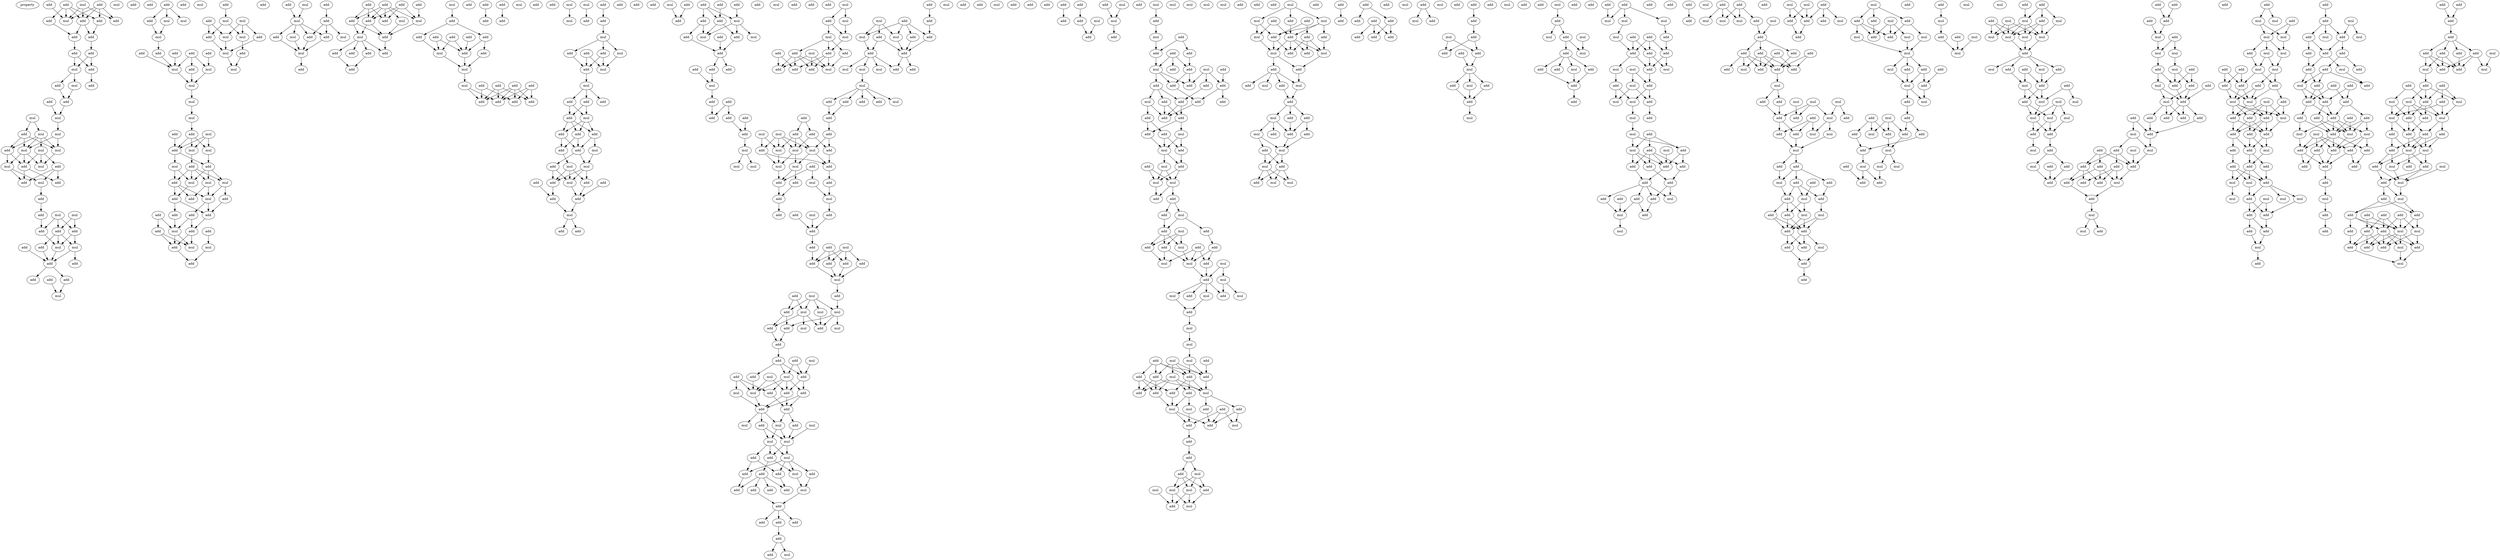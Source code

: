 digraph {
    node [fontcolor=black]
    property [mul=2,lf=1.3]
    0 [ label = add ];
    1 [ label = add ];
    2 [ label = mul ];
    3 [ label = add ];
    4 [ label = add ];
    5 [ label = add ];
    6 [ label = add ];
    7 [ label = add ];
    8 [ label = mul ];
    9 [ label = add ];
    10 [ label = add ];
    11 [ label = add ];
    12 [ label = add ];
    13 [ label = mul ];
    14 [ label = add ];
    15 [ label = add ];
    16 [ label = add ];
    17 [ label = mul ];
    18 [ label = add ];
    19 [ label = add ];
    20 [ label = mul ];
    21 [ label = mul ];
    22 [ label = mul ];
    23 [ label = add ];
    24 [ label = mul ];
    25 [ label = add ];
    26 [ label = mul ];
    27 [ label = mul ];
    28 [ label = mul ];
    29 [ label = add ];
    30 [ label = add ];
    31 [ label = mul ];
    32 [ label = mul ];
    33 [ label = add ];
    34 [ label = mul ];
    35 [ label = add ];
    36 [ label = add ];
    37 [ label = mul ];
    38 [ label = mul ];
    39 [ label = add ];
    40 [ label = add ];
    41 [ label = add ];
    42 [ label = add ];
    43 [ label = mul ];
    44 [ label = mul ];
    45 [ label = add ];
    46 [ label = mul ];
    47 [ label = add ];
    48 [ label = add ];
    49 [ label = add ];
    50 [ label = add ];
    51 [ label = add ];
    52 [ label = add ];
    53 [ label = add ];
    54 [ label = add ];
    55 [ label = mul ];
    56 [ label = add ];
    57 [ label = mul ];
    58 [ label = add ];
    59 [ label = mul ];
    60 [ label = mul ];
    61 [ label = add ];
    62 [ label = add ];
    63 [ label = add ];
    64 [ label = add ];
    65 [ label = add ];
    66 [ label = mul ];
    67 [ label = mul ];
    68 [ label = add ];
    69 [ label = mul ];
    70 [ label = add ];
    71 [ label = mul ];
    72 [ label = mul ];
    73 [ label = mul ];
    74 [ label = add ];
    75 [ label = mul ];
    76 [ label = add ];
    77 [ label = mul ];
    78 [ label = add ];
    79 [ label = mul ];
    80 [ label = add ];
    81 [ label = mul ];
    82 [ label = add ];
    83 [ label = add ];
    84 [ label = mul ];
    85 [ label = mul ];
    86 [ label = mul ];
    87 [ label = add ];
    88 [ label = add ];
    89 [ label = add ];
    90 [ label = mul ];
    91 [ label = add ];
    92 [ label = add ];
    93 [ label = add ];
    94 [ label = add ];
    95 [ label = add ];
    96 [ label = mul ];
    97 [ label = add ];
    98 [ label = add ];
    99 [ label = mul ];
    100 [ label = mul ];
    101 [ label = add ];
    102 [ label = add ];
    103 [ label = add ];
    104 [ label = add ];
    105 [ label = mul ];
    106 [ label = mul ];
    107 [ label = add ];
    108 [ label = mul ];
    109 [ label = add ];
    110 [ label = add ];
    111 [ label = mul ];
    112 [ label = mul ];
    113 [ label = add ];
    114 [ label = mul ];
    115 [ label = add ];
    116 [ label = add ];
    117 [ label = mul ];
    118 [ label = add ];
    119 [ label = mul ];
    120 [ label = add ];
    121 [ label = add ];
    122 [ label = mul ];
    123 [ label = mul ];
    124 [ label = add ];
    125 [ label = mul ];
    126 [ label = add ];
    127 [ label = add ];
    128 [ label = add ];
    129 [ label = add ];
    130 [ label = add ];
    131 [ label = add ];
    132 [ label = add ];
    133 [ label = mul ];
    134 [ label = add ];
    135 [ label = mul ];
    136 [ label = add ];
    137 [ label = mul ];
    138 [ label = add ];
    139 [ label = add ];
    140 [ label = add ];
    141 [ label = add ];
    142 [ label = mul ];
    143 [ label = add ];
    144 [ label = add ];
    145 [ label = add ];
    146 [ label = add ];
    147 [ label = add ];
    148 [ label = add ];
    149 [ label = add ];
    150 [ label = add ];
    151 [ label = add ];
    152 [ label = add ];
    153 [ label = mul ];
    154 [ label = mul ];
    155 [ label = add ];
    156 [ label = mul ];
    157 [ label = add ];
    158 [ label = add ];
    159 [ label = add ];
    160 [ label = add ];
    161 [ label = add ];
    162 [ label = add ];
    163 [ label = add ];
    164 [ label = add ];
    165 [ label = add ];
    166 [ label = mul ];
    167 [ label = add ];
    168 [ label = add ];
    169 [ label = add ];
    170 [ label = add ];
    171 [ label = mul ];
    172 [ label = mul ];
    173 [ label = mul ];
    174 [ label = add ];
    175 [ label = add ];
    176 [ label = add ];
    177 [ label = add ];
    178 [ label = mul ];
    179 [ label = add ];
    180 [ label = add ];
    181 [ label = add ];
    182 [ label = add ];
    183 [ label = mul ];
    184 [ label = mul ];
    185 [ label = add ];
    186 [ label = mul ];
    187 [ label = add ];
    188 [ label = add ];
    189 [ label = add ];
    190 [ label = mul ];
    191 [ label = add ];
    192 [ label = add ];
    193 [ label = add ];
    194 [ label = add ];
    195 [ label = mul ];
    196 [ label = add ];
    197 [ label = add ];
    198 [ label = mul ];
    199 [ label = mul ];
    200 [ label = add ];
    201 [ label = add ];
    202 [ label = add ];
    203 [ label = mul ];
    204 [ label = add ];
    205 [ label = add ];
    206 [ label = add ];
    207 [ label = add ];
    208 [ label = mul ];
    209 [ label = add ];
    210 [ label = add ];
    211 [ label = mul ];
    212 [ label = add ];
    213 [ label = add ];
    214 [ label = add ];
    215 [ label = add ];
    216 [ label = add ];
    217 [ label = add ];
    218 [ label = add ];
    219 [ label = mul ];
    220 [ label = add ];
    221 [ label = mul ];
    222 [ label = add ];
    223 [ label = add ];
    224 [ label = add ];
    225 [ label = mul ];
    226 [ label = add ];
    227 [ label = add ];
    228 [ label = add ];
    229 [ label = mul ];
    230 [ label = add ];
    231 [ label = add ];
    232 [ label = mul ];
    233 [ label = add ];
    234 [ label = add ];
    235 [ label = add ];
    236 [ label = add ];
    237 [ label = add ];
    238 [ label = add ];
    239 [ label = add ];
    240 [ label = mul ];
    241 [ label = add ];
    242 [ label = mul ];
    243 [ label = mul ];
    244 [ label = add ];
    245 [ label = mul ];
    246 [ label = mul ];
    247 [ label = add ];
    248 [ label = mul ];
    249 [ label = mul ];
    250 [ label = add ];
    251 [ label = add ];
    252 [ label = mul ];
    253 [ label = add ];
    254 [ label = add ];
    255 [ label = add ];
    256 [ label = mul ];
    257 [ label = add ];
    258 [ label = add ];
    259 [ label = add ];
    260 [ label = mul ];
    261 [ label = add ];
    262 [ label = add ];
    263 [ label = mul ];
    264 [ label = add ];
    265 [ label = add ];
    266 [ label = mul ];
    267 [ label = add ];
    268 [ label = add ];
    269 [ label = add ];
    270 [ label = mul ];
    271 [ label = mul ];
    272 [ label = add ];
    273 [ label = mul ];
    274 [ label = add ];
    275 [ label = mul ];
    276 [ label = add ];
    277 [ label = add ];
    278 [ label = add ];
    279 [ label = add ];
    280 [ label = mul ];
    281 [ label = add ];
    282 [ label = add ];
    283 [ label = add ];
    284 [ label = mul ];
    285 [ label = add ];
    286 [ label = mul ];
    287 [ label = add ];
    288 [ label = mul ];
    289 [ label = add ];
    290 [ label = mul ];
    291 [ label = add ];
    292 [ label = mul ];
    293 [ label = add ];
    294 [ label = add ];
    295 [ label = mul ];
    296 [ label = mul ];
    297 [ label = mul ];
    298 [ label = add ];
    299 [ label = add ];
    300 [ label = add ];
    301 [ label = mul ];
    302 [ label = mul ];
    303 [ label = add ];
    304 [ label = add ];
    305 [ label = add ];
    306 [ label = mul ];
    307 [ label = add ];
    308 [ label = add ];
    309 [ label = add ];
    310 [ label = add ];
    311 [ label = mul ];
    312 [ label = add ];
    313 [ label = add ];
    314 [ label = add ];
    315 [ label = add ];
    316 [ label = add ];
    317 [ label = mul ];
    318 [ label = add ];
    319 [ label = mul ];
    320 [ label = add ];
    321 [ label = mul ];
    322 [ label = mul ];
    323 [ label = add ];
    324 [ label = mul ];
    325 [ label = add ];
    326 [ label = mul ];
    327 [ label = add ];
    328 [ label = add ];
    329 [ label = mul ];
    330 [ label = add ];
    331 [ label = mul ];
    332 [ label = add ];
    333 [ label = add ];
    334 [ label = mul ];
    335 [ label = add ];
    336 [ label = add ];
    337 [ label = add ];
    338 [ label = mul ];
    339 [ label = add ];
    340 [ label = add ];
    341 [ label = add ];
    342 [ label = mul ];
    343 [ label = mul ];
    344 [ label = add ];
    345 [ label = add ];
    346 [ label = add ];
    347 [ label = mul ];
    348 [ label = add ];
    349 [ label = mul ];
    350 [ label = mul ];
    351 [ label = mul ];
    352 [ label = mul ];
    353 [ label = mul ];
    354 [ label = add ];
    355 [ label = add ];
    356 [ label = add ];
    357 [ label = add ];
    358 [ label = mul ];
    359 [ label = add ];
    360 [ label = add ];
    361 [ label = add ];
    362 [ label = add ];
    363 [ label = add ];
    364 [ label = mul ];
    365 [ label = add ];
    366 [ label = add ];
    367 [ label = add ];
    368 [ label = add ];
    369 [ label = add ];
    370 [ label = add ];
    371 [ label = mul ];
    372 [ label = add ];
    373 [ label = add ];
    374 [ label = mul ];
    375 [ label = add ];
    376 [ label = add ];
    377 [ label = add ];
    378 [ label = add ];
    379 [ label = add ];
    380 [ label = add ];
    381 [ label = mul ];
    382 [ label = add ];
    383 [ label = add ];
    384 [ label = add ];
    385 [ label = mul ];
    386 [ label = mul ];
    387 [ label = add ];
    388 [ label = add ];
    389 [ label = mul ];
    390 [ label = add ];
    391 [ label = mul ];
    392 [ label = add ];
    393 [ label = add ];
    394 [ label = add ];
    395 [ label = add ];
    396 [ label = mul ];
    397 [ label = mul ];
    398 [ label = add ];
    399 [ label = add ];
    400 [ label = add ];
    401 [ label = add ];
    402 [ label = add ];
    403 [ label = add ];
    404 [ label = add ];
    405 [ label = add ];
    406 [ label = add ];
    407 [ label = mul ];
    408 [ label = add ];
    409 [ label = add ];
    410 [ label = add ];
    411 [ label = add ];
    412 [ label = add ];
    413 [ label = add ];
    414 [ label = add ];
    415 [ label = mul ];
    416 [ label = add ];
    417 [ label = mul ];
    418 [ label = add ];
    419 [ label = add ];
    420 [ label = mul ];
    421 [ label = add ];
    422 [ label = mul ];
    423 [ label = mul ];
    424 [ label = mul ];
    425 [ label = add ];
    426 [ label = mul ];
    427 [ label = add ];
    428 [ label = add ];
    429 [ label = mul ];
    430 [ label = mul ];
    431 [ label = add ];
    432 [ label = add ];
    433 [ label = add ];
    434 [ label = add ];
    435 [ label = add ];
    436 [ label = mul ];
    437 [ label = add ];
    438 [ label = add ];
    439 [ label = mul ];
    440 [ label = mul ];
    441 [ label = mul ];
    442 [ label = mul ];
    443 [ label = mul ];
    444 [ label = add ];
    445 [ label = mul ];
    446 [ label = mul ];
    447 [ label = mul ];
    448 [ label = add ];
    449 [ label = add ];
    450 [ label = add ];
    451 [ label = mul ];
    452 [ label = mul ];
    453 [ label = add ];
    454 [ label = mul ];
    455 [ label = mul ];
    456 [ label = add ];
    457 [ label = mul ];
    458 [ label = add ];
    459 [ label = add ];
    460 [ label = mul ];
    461 [ label = add ];
    462 [ label = add ];
    463 [ label = add ];
    464 [ label = add ];
    465 [ label = add ];
    466 [ label = add ];
    467 [ label = mul ];
    468 [ label = add ];
    469 [ label = mul ];
    470 [ label = add ];
    471 [ label = add ];
    472 [ label = add ];
    473 [ label = mul ];
    474 [ label = add ];
    475 [ label = add ];
    476 [ label = add ];
    477 [ label = mul ];
    478 [ label = add ];
    479 [ label = add ];
    480 [ label = mul ];
    481 [ label = add ];
    482 [ label = mul ];
    483 [ label = add ];
    484 [ label = mul ];
    485 [ label = add ];
    486 [ label = mul ];
    487 [ label = add ];
    488 [ label = mul ];
    489 [ label = mul ];
    490 [ label = add ];
    491 [ label = add ];
    492 [ label = add ];
    493 [ label = mul ];
    494 [ label = mul ];
    495 [ label = add ];
    496 [ label = add ];
    497 [ label = add ];
    498 [ label = mul ];
    499 [ label = add ];
    500 [ label = mul ];
    501 [ label = add ];
    502 [ label = mul ];
    503 [ label = add ];
    504 [ label = add ];
    505 [ label = add ];
    506 [ label = mul ];
    507 [ label = add ];
    508 [ label = add ];
    509 [ label = mul ];
    510 [ label = add ];
    511 [ label = add ];
    512 [ label = add ];
    513 [ label = mul ];
    514 [ label = mul ];
    515 [ label = add ];
    516 [ label = add ];
    517 [ label = add ];
    518 [ label = mul ];
    519 [ label = add ];
    520 [ label = add ];
    521 [ label = mul ];
    522 [ label = add ];
    523 [ label = add ];
    524 [ label = mul ];
    525 [ label = mul ];
    526 [ label = add ];
    527 [ label = add ];
    528 [ label = add ];
    529 [ label = add ];
    530 [ label = add ];
    531 [ label = add ];
    532 [ label = add ];
    533 [ label = add ];
    534 [ label = add ];
    535 [ label = add ];
    536 [ label = mul ];
    537 [ label = add ];
    538 [ label = mul ];
    539 [ label = add ];
    540 [ label = mul ];
    541 [ label = add ];
    542 [ label = add ];
    543 [ label = add ];
    544 [ label = mul ];
    545 [ label = add ];
    546 [ label = add ];
    547 [ label = add ];
    548 [ label = add ];
    549 [ label = mul ];
    550 [ label = add ];
    551 [ label = mul ];
    552 [ label = add ];
    553 [ label = mul ];
    554 [ label = add ];
    555 [ label = add ];
    556 [ label = add ];
    557 [ label = add ];
    558 [ label = mul ];
    559 [ label = mul ];
    560 [ label = add ];
    561 [ label = add ];
    562 [ label = mul ];
    563 [ label = mul ];
    564 [ label = add ];
    565 [ label = add ];
    566 [ label = mul ];
    567 [ label = add ];
    568 [ label = add ];
    569 [ label = add ];
    570 [ label = mul ];
    571 [ label = add ];
    572 [ label = add ];
    573 [ label = add ];
    574 [ label = add ];
    575 [ label = add ];
    576 [ label = mul ];
    577 [ label = mul ];
    578 [ label = mul ];
    579 [ label = add ];
    580 [ label = add ];
    581 [ label = add ];
    582 [ label = mul ];
    583 [ label = add ];
    584 [ label = add ];
    585 [ label = add ];
    586 [ label = mul ];
    587 [ label = mul ];
    588 [ label = add ];
    589 [ label = mul ];
    590 [ label = add ];
    591 [ label = mul ];
    592 [ label = add ];
    593 [ label = add ];
    594 [ label = add ];
    595 [ label = mul ];
    596 [ label = mul ];
    597 [ label = add ];
    598 [ label = mul ];
    599 [ label = add ];
    600 [ label = mul ];
    601 [ label = mul ];
    602 [ label = add ];
    603 [ label = mul ];
    604 [ label = add ];
    605 [ label = add ];
    606 [ label = add ];
    607 [ label = add ];
    608 [ label = add ];
    609 [ label = add ];
    610 [ label = add ];
    611 [ label = add ];
    612 [ label = add ];
    613 [ label = add ];
    614 [ label = mul ];
    615 [ label = add ];
    616 [ label = add ];
    617 [ label = mul ];
    618 [ label = add ];
    619 [ label = mul ];
    620 [ label = add ];
    621 [ label = mul ];
    622 [ label = add ];
    623 [ label = add ];
    624 [ label = add ];
    625 [ label = mul ];
    626 [ label = add ];
    627 [ label = mul ];
    628 [ label = mul ];
    629 [ label = mul ];
    630 [ label = add ];
    631 [ label = add ];
    632 [ label = add ];
    633 [ label = add ];
    634 [ label = add ];
    635 [ label = add ];
    636 [ label = add ];
    637 [ label = add ];
    638 [ label = add ];
    639 [ label = add ];
    640 [ label = mul ];
    641 [ label = mul ];
    642 [ label = add ];
    643 [ label = mul ];
    644 [ label = mul ];
    645 [ label = mul ];
    646 [ label = add ];
    647 [ label = add ];
    648 [ label = add ];
    649 [ label = mul ];
    650 [ label = add ];
    651 [ label = add ];
    652 [ label = add ];
    653 [ label = mul ];
    654 [ label = mul ];
    655 [ label = add ];
    656 [ label = mul ];
    657 [ label = add ];
    658 [ label = add ];
    659 [ label = add ];
    660 [ label = add ];
    661 [ label = mul ];
    662 [ label = add ];
    663 [ label = add ];
    664 [ label = add ];
    665 [ label = add ];
    666 [ label = mul ];
    667 [ label = add ];
    668 [ label = mul ];
    669 [ label = add ];
    670 [ label = mul ];
    671 [ label = add ];
    672 [ label = add ];
    673 [ label = mul ];
    674 [ label = add ];
    675 [ label = add ];
    676 [ label = add ];
    677 [ label = add ];
    678 [ label = mul ];
    679 [ label = add ];
    680 [ label = mul ];
    681 [ label = add ];
    682 [ label = add ];
    683 [ label = mul ];
    684 [ label = add ];
    685 [ label = add ];
    686 [ label = mul ];
    687 [ label = add ];
    688 [ label = mul ];
    689 [ label = add ];
    690 [ label = add ];
    691 [ label = mul ];
    692 [ label = add ];
    693 [ label = mul ];
    694 [ label = mul ];
    695 [ label = add ];
    696 [ label = mul ];
    697 [ label = add ];
    698 [ label = mul ];
    699 [ label = add ];
    700 [ label = add ];
    701 [ label = mul ];
    702 [ label = add ];
    703 [ label = add ];
    704 [ label = add ];
    705 [ label = mul ];
    706 [ label = add ];
    707 [ label = add ];
    708 [ label = mul ];
    709 [ label = mul ];
    710 [ label = add ];
    711 [ label = add ];
    712 [ label = add ];
    713 [ label = add ];
    714 [ label = add ];
    715 [ label = mul ];
    716 [ label = mul ];
    717 [ label = mul ];
    718 [ label = mul ];
    719 [ label = add ];
    720 [ label = add ];
    721 [ label = add ];
    722 [ label = add ];
    723 [ label = mul ];
    724 [ label = add ];
    725 [ label = add ];
    726 [ label = mul ];
    727 [ label = mul ];
    728 [ label = mul ];
    729 [ label = mul ];
    730 [ label = add ];
    731 [ label = add ];
    732 [ label = mul ];
    733 [ label = mul ];
    734 [ label = add ];
    735 [ label = add ];
    736 [ label = mul ];
    737 [ label = mul ];
    738 [ label = mul ];
    739 [ label = mul ];
    740 [ label = mul ];
    741 [ label = add ];
    742 [ label = add ];
    743 [ label = mul ];
    744 [ label = add ];
    745 [ label = mul ];
    746 [ label = add ];
    747 [ label = add ];
    748 [ label = add ];
    749 [ label = mul ];
    750 [ label = add ];
    751 [ label = mul ];
    752 [ label = mul ];
    753 [ label = mul ];
    754 [ label = mul ];
    755 [ label = mul ];
    756 [ label = mul ];
    757 [ label = add ];
    758 [ label = add ];
    759 [ label = add ];
    760 [ label = mul ];
    761 [ label = add ];
    762 [ label = add ];
    763 [ label = mul ];
    764 [ label = add ];
    765 [ label = add ];
    766 [ label = add ];
    767 [ label = add ];
    768 [ label = add ];
    769 [ label = add ];
    770 [ label = mul ];
    771 [ label = mul ];
    772 [ label = add ];
    773 [ label = mul ];
    774 [ label = add ];
    775 [ label = add ];
    776 [ label = mul ];
    777 [ label = mul ];
    778 [ label = add ];
    779 [ label = add ];
    780 [ label = add ];
    781 [ label = mul ];
    782 [ label = add ];
    783 [ label = add ];
    784 [ label = add ];
    785 [ label = add ];
    786 [ label = add ];
    787 [ label = add ];
    788 [ label = mul ];
    789 [ label = add ];
    790 [ label = add ];
    791 [ label = add ];
    792 [ label = mul ];
    793 [ label = mul ];
    794 [ label = add ];
    795 [ label = add ];
    796 [ label = add ];
    797 [ label = add ];
    798 [ label = add ];
    799 [ label = mul ];
    800 [ label = add ];
    801 [ label = add ];
    802 [ label = add ];
    803 [ label = add ];
    804 [ label = mul ];
    805 [ label = mul ];
    806 [ label = mul ];
    807 [ label = add ];
    808 [ label = mul ];
    809 [ label = add ];
    810 [ label = mul ];
    811 [ label = mul ];
    812 [ label = mul ];
    813 [ label = add ];
    814 [ label = mul ];
    815 [ label = mul ];
    816 [ label = add ];
    817 [ label = add ];
    818 [ label = mul ];
    819 [ label = add ];
    820 [ label = add ];
    821 [ label = add ];
    822 [ label = add ];
    823 [ label = mul ];
    824 [ label = mul ];
    825 [ label = add ];
    826 [ label = mul ];
    827 [ label = add ];
    828 [ label = mul ];
    829 [ label = add ];
    830 [ label = add ];
    831 [ label = add ];
    832 [ label = add ];
    833 [ label = add ];
    834 [ label = add ];
    835 [ label = mul ];
    836 [ label = add ];
    837 [ label = add ];
    838 [ label = add ];
    839 [ label = add ];
    840 [ label = mul ];
    841 [ label = add ];
    842 [ label = mul ];
    843 [ label = mul ];
    844 [ label = mul ];
    845 [ label = add ];
    846 [ label = mul ];
    847 [ label = mul ];
    848 [ label = add ];
    849 [ label = add ];
    850 [ label = add ];
    851 [ label = add ];
    852 [ label = add ];
    853 [ label = mul ];
    854 [ label = add ];
    855 [ label = mul ];
    856 [ label = add ];
    857 [ label = add ];
    858 [ label = mul ];
    859 [ label = add ];
    860 [ label = mul ];
    861 [ label = add ];
    862 [ label = add ];
    863 [ label = add ];
    864 [ label = mul ];
    865 [ label = add ];
    866 [ label = add ];
    867 [ label = add ];
    868 [ label = add ];
    869 [ label = mul ];
    870 [ label = add ];
    871 [ label = add ];
    872 [ label = add ];
    873 [ label = add ];
    874 [ label = add ];
    875 [ label = add ];
    876 [ label = add ];
    877 [ label = add ];
    878 [ label = add ];
    879 [ label = add ];
    880 [ label = add ];
    881 [ label = mul ];
    882 [ label = mul ];
    883 [ label = add ];
    884 [ label = mul ];
    885 [ label = mul ];
    886 [ label = add ];
    887 [ label = add ];
    888 [ label = add ];
    889 [ label = add ];
    890 [ label = add ];
    891 [ label = add ];
    892 [ label = add ];
    893 [ label = add ];
    894 [ label = add ];
    895 [ label = mul ];
    896 [ label = add ];
    897 [ label = add ];
    898 [ label = add ];
    899 [ label = add ];
    900 [ label = add ];
    901 [ label = add ];
    902 [ label = add ];
    903 [ label = add ];
    904 [ label = add ];
    905 [ label = mul ];
    906 [ label = add ];
    907 [ label = add ];
    908 [ label = add ];
    909 [ label = mul ];
    910 [ label = mul ];
    911 [ label = add ];
    912 [ label = add ];
    913 [ label = add ];
    914 [ label = mul ];
    915 [ label = add ];
    916 [ label = mul ];
    917 [ label = add ];
    918 [ label = mul ];
    919 [ label = mul ];
    920 [ label = add ];
    921 [ label = mul ];
    922 [ label = add ];
    923 [ label = add ];
    924 [ label = add ];
    925 [ label = add ];
    926 [ label = add ];
    927 [ label = mul ];
    928 [ label = add ];
    929 [ label = mul ];
    930 [ label = mul ];
    931 [ label = add ];
    932 [ label = add ];
    933 [ label = add ];
    934 [ label = mul ];
    935 [ label = mul ];
    936 [ label = add ];
    937 [ label = mul ];
    938 [ label = add ];
    939 [ label = add ];
    940 [ label = add ];
    941 [ label = add ];
    942 [ label = add ];
    943 [ label = add ];
    944 [ label = add ];
    945 [ label = mul ];
    946 [ label = add ];
    947 [ label = mul ];
    948 [ label = add ];
    949 [ label = add ];
    950 [ label = add ];
    951 [ label = add ];
    952 [ label = mul ];
    953 [ label = add ];
    954 [ label = mul ];
    0 -> 8 [ name = 0 ];
    1 -> 4 [ name = 1 ];
    1 -> 5 [ name = 2 ];
    1 -> 6 [ name = 3 ];
    1 -> 8 [ name = 4 ];
    2 -> 4 [ name = 5 ];
    2 -> 7 [ name = 6 ];
    2 -> 8 [ name = 7 ];
    3 -> 4 [ name = 8 ];
    3 -> 6 [ name = 9 ];
    3 -> 7 [ name = 10 ];
    3 -> 8 [ name = 11 ];
    4 -> 9 [ name = 12 ];
    4 -> 10 [ name = 13 ];
    5 -> 9 [ name = 14 ];
    6 -> 10 [ name = 15 ];
    9 -> 11 [ name = 16 ];
    10 -> 12 [ name = 17 ];
    11 -> 13 [ name = 18 ];
    11 -> 14 [ name = 19 ];
    12 -> 13 [ name = 20 ];
    12 -> 14 [ name = 21 ];
    13 -> 15 [ name = 22 ];
    13 -> 17 [ name = 23 ];
    14 -> 16 [ name = 24 ];
    15 -> 19 [ name = 25 ];
    17 -> 19 [ name = 26 ];
    18 -> 21 [ name = 27 ];
    19 -> 21 [ name = 28 ];
    20 -> 23 [ name = 29 ];
    20 -> 24 [ name = 30 ];
    21 -> 22 [ name = 31 ];
    22 -> 26 [ name = 32 ];
    22 -> 27 [ name = 33 ];
    23 -> 25 [ name = 34 ];
    23 -> 26 [ name = 35 ];
    23 -> 27 [ name = 36 ];
    24 -> 25 [ name = 37 ];
    24 -> 26 [ name = 38 ];
    24 -> 27 [ name = 39 ];
    24 -> 28 [ name = 40 ];
    25 -> 29 [ name = 41 ];
    25 -> 32 [ name = 42 ];
    26 -> 29 [ name = 43 ];
    26 -> 31 [ name = 44 ];
    26 -> 32 [ name = 45 ];
    27 -> 31 [ name = 46 ];
    28 -> 29 [ name = 47 ];
    28 -> 30 [ name = 48 ];
    28 -> 31 [ name = 49 ];
    29 -> 33 [ name = 50 ];
    29 -> 35 [ name = 51 ];
    30 -> 33 [ name = 52 ];
    30 -> 34 [ name = 53 ];
    30 -> 35 [ name = 54 ];
    32 -> 34 [ name = 55 ];
    32 -> 35 [ name = 56 ];
    34 -> 36 [ name = 57 ];
    36 -> 39 [ name = 58 ];
    37 -> 40 [ name = 59 ];
    37 -> 41 [ name = 60 ];
    37 -> 42 [ name = 61 ];
    38 -> 40 [ name = 62 ];
    38 -> 42 [ name = 63 ];
    39 -> 41 [ name = 64 ];
    40 -> 43 [ name = 65 ];
    40 -> 46 [ name = 66 ];
    40 -> 47 [ name = 67 ];
    41 -> 43 [ name = 68 ];
    42 -> 43 [ name = 69 ];
    42 -> 46 [ name = 70 ];
    43 -> 49 [ name = 71 ];
    45 -> 49 [ name = 72 ];
    46 -> 48 [ name = 73 ];
    46 -> 49 [ name = 74 ];
    47 -> 49 [ name = 75 ];
    49 -> 51 [ name = 76 ];
    49 -> 53 [ name = 77 ];
    52 -> 55 [ name = 78 ];
    53 -> 55 [ name = 79 ];
    56 -> 57 [ name = 80 ];
    56 -> 58 [ name = 81 ];
    56 -> 59 [ name = 82 ];
    57 -> 60 [ name = 83 ];
    58 -> 60 [ name = 84 ];
    60 -> 61 [ name = 85 ];
    61 -> 66 [ name = 86 ];
    62 -> 66 [ name = 87 ];
    63 -> 66 [ name = 88 ];
    64 -> 66 [ name = 89 ];
    64 -> 67 [ name = 90 ];
    64 -> 68 [ name = 91 ];
    65 -> 67 [ name = 92 ];
    66 -> 69 [ name = 93 ];
    67 -> 69 [ name = 94 ];
    68 -> 69 [ name = 95 ];
    69 -> 72 [ name = 96 ];
    72 -> 73 [ name = 97 ];
    73 -> 74 [ name = 98 ];
    74 -> 77 [ name = 99 ];
    74 -> 78 [ name = 100 ];
    74 -> 79 [ name = 101 ];
    75 -> 77 [ name = 102 ];
    75 -> 78 [ name = 103 ];
    75 -> 79 [ name = 104 ];
    76 -> 78 [ name = 105 ];
    77 -> 80 [ name = 106 ];
    78 -> 80 [ name = 107 ];
    78 -> 81 [ name = 108 ];
    79 -> 82 [ name = 109 ];
    80 -> 84 [ name = 110 ];
    80 -> 85 [ name = 111 ];
    80 -> 86 [ name = 112 ];
    81 -> 83 [ name = 113 ];
    81 -> 86 [ name = 114 ];
    82 -> 83 [ name = 115 ];
    82 -> 84 [ name = 116 ];
    82 -> 85 [ name = 117 ];
    82 -> 86 [ name = 118 ];
    83 -> 87 [ name = 119 ];
    83 -> 89 [ name = 120 ];
    83 -> 90 [ name = 121 ];
    84 -> 89 [ name = 122 ];
    84 -> 90 [ name = 123 ];
    85 -> 88 [ name = 124 ];
    85 -> 90 [ name = 125 ];
    86 -> 87 [ name = 126 ];
    87 -> 91 [ name = 127 ];
    87 -> 94 [ name = 128 ];
    88 -> 91 [ name = 129 ];
    90 -> 91 [ name = 130 ];
    90 -> 93 [ name = 131 ];
    91 -> 98 [ name = 132 ];
    92 -> 96 [ name = 133 ];
    92 -> 97 [ name = 134 ];
    93 -> 96 [ name = 135 ];
    93 -> 98 [ name = 136 ];
    94 -> 96 [ name = 137 ];
    95 -> 99 [ name = 138 ];
    96 -> 100 [ name = 139 ];
    96 -> 101 [ name = 140 ];
    97 -> 100 [ name = 141 ];
    97 -> 101 [ name = 142 ];
    98 -> 100 [ name = 143 ];
    98 -> 101 [ name = 144 ];
    99 -> 102 [ name = 145 ];
    101 -> 102 [ name = 146 ];
    103 -> 105 [ name = 147 ];
    104 -> 108 [ name = 148 ];
    104 -> 109 [ name = 149 ];
    105 -> 109 [ name = 150 ];
    105 -> 111 [ name = 151 ];
    106 -> 108 [ name = 152 ];
    106 -> 110 [ name = 153 ];
    106 -> 111 [ name = 154 ];
    108 -> 112 [ name = 155 ];
    109 -> 112 [ name = 156 ];
    110 -> 112 [ name = 157 ];
    111 -> 113 [ name = 158 ];
    112 -> 117 [ name = 159 ];
    113 -> 117 [ name = 160 ];
    114 -> 119 [ name = 161 ];
    115 -> 119 [ name = 162 ];
    116 -> 118 [ name = 163 ];
    118 -> 121 [ name = 164 ];
    118 -> 123 [ name = 165 ];
    118 -> 124 [ name = 166 ];
    119 -> 120 [ name = 167 ];
    119 -> 121 [ name = 168 ];
    119 -> 122 [ name = 169 ];
    119 -> 124 [ name = 170 ];
    120 -> 125 [ name = 171 ];
    121 -> 125 [ name = 172 ];
    122 -> 125 [ name = 173 ];
    124 -> 125 [ name = 174 ];
    125 -> 126 [ name = 175 ];
    127 -> 131 [ name = 176 ];
    127 -> 132 [ name = 177 ];
    127 -> 133 [ name = 178 ];
    127 -> 134 [ name = 179 ];
    127 -> 135 [ name = 180 ];
    128 -> 135 [ name = 181 ];
    129 -> 131 [ name = 182 ];
    129 -> 132 [ name = 183 ];
    129 -> 134 [ name = 184 ];
    130 -> 132 [ name = 185 ];
    130 -> 134 [ name = 186 ];
    130 -> 135 [ name = 187 ];
    131 -> 136 [ name = 188 ];
    131 -> 137 [ name = 189 ];
    132 -> 136 [ name = 190 ];
    132 -> 137 [ name = 191 ];
    133 -> 136 [ name = 192 ];
    135 -> 136 [ name = 193 ];
    136 -> 139 [ name = 194 ];
    137 -> 138 [ name = 195 ];
    137 -> 139 [ name = 196 ];
    137 -> 140 [ name = 197 ];
    137 -> 141 [ name = 198 ];
    140 -> 144 [ name = 199 ];
    141 -> 144 [ name = 200 ];
    142 -> 145 [ name = 201 ];
    145 -> 146 [ name = 202 ];
    145 -> 148 [ name = 203 ];
    146 -> 153 [ name = 204 ];
    147 -> 151 [ name = 205 ];
    147 -> 153 [ name = 206 ];
    148 -> 151 [ name = 207 ];
    148 -> 152 [ name = 208 ];
    149 -> 151 [ name = 209 ];
    149 -> 153 [ name = 210 ];
    150 -> 151 [ name = 211 ];
    151 -> 154 [ name = 212 ];
    152 -> 154 [ name = 213 ];
    153 -> 154 [ name = 214 ];
    154 -> 156 [ name = 215 ];
    155 -> 161 [ name = 216 ];
    155 -> 162 [ name = 217 ];
    155 -> 163 [ name = 218 ];
    156 -> 161 [ name = 219 ];
    156 -> 162 [ name = 220 ];
    157 -> 160 [ name = 221 ];
    157 -> 162 [ name = 222 ];
    157 -> 163 [ name = 223 ];
    158 -> 160 [ name = 224 ];
    158 -> 161 [ name = 225 ];
    159 -> 160 [ name = 226 ];
    159 -> 161 [ name = 227 ];
    159 -> 162 [ name = 228 ];
    159 -> 163 [ name = 229 ];
    164 -> 167 [ name = 230 ];
    165 -> 168 [ name = 231 ];
    171 -> 172 [ name = 232 ];
    173 -> 175 [ name = 233 ];
    174 -> 176 [ name = 234 ];
    176 -> 178 [ name = 235 ];
    178 -> 180 [ name = 236 ];
    178 -> 182 [ name = 237 ];
    178 -> 183 [ name = 238 ];
    180 -> 184 [ name = 239 ];
    180 -> 185 [ name = 240 ];
    181 -> 184 [ name = 241 ];
    181 -> 185 [ name = 242 ];
    182 -> 185 [ name = 243 ];
    183 -> 184 [ name = 244 ];
    185 -> 186 [ name = 245 ];
    186 -> 187 [ name = 246 ];
    186 -> 188 [ name = 247 ];
    186 -> 189 [ name = 248 ];
    187 -> 190 [ name = 249 ];
    187 -> 191 [ name = 250 ];
    189 -> 190 [ name = 251 ];
    189 -> 191 [ name = 252 ];
    190 -> 192 [ name = 253 ];
    190 -> 193 [ name = 254 ];
    190 -> 194 [ name = 255 ];
    191 -> 192 [ name = 256 ];
    191 -> 193 [ name = 257 ];
    191 -> 194 [ name = 258 ];
    192 -> 195 [ name = 259 ];
    192 -> 196 [ name = 260 ];
    193 -> 196 [ name = 261 ];
    193 -> 197 [ name = 262 ];
    194 -> 196 [ name = 263 ];
    194 -> 197 [ name = 264 ];
    195 -> 198 [ name = 265 ];
    196 -> 198 [ name = 266 ];
    196 -> 200 [ name = 267 ];
    197 -> 199 [ name = 268 ];
    198 -> 201 [ name = 269 ];
    198 -> 203 [ name = 270 ];
    198 -> 205 [ name = 271 ];
    199 -> 201 [ name = 272 ];
    199 -> 203 [ name = 273 ];
    199 -> 205 [ name = 274 ];
    200 -> 201 [ name = 275 ];
    200 -> 203 [ name = 276 ];
    201 -> 206 [ name = 277 ];
    202 -> 206 [ name = 278 ];
    203 -> 207 [ name = 279 ];
    204 -> 207 [ name = 280 ];
    205 -> 207 [ name = 281 ];
    206 -> 208 [ name = 282 ];
    207 -> 208 [ name = 283 ];
    208 -> 210 [ name = 284 ];
    208 -> 213 [ name = 285 ];
    211 -> 214 [ name = 286 ];
    212 -> 214 [ name = 287 ];
    215 -> 220 [ name = 288 ];
    216 -> 219 [ name = 289 ];
    217 -> 218 [ name = 290 ];
    217 -> 219 [ name = 291 ];
    217 -> 220 [ name = 292 ];
    218 -> 222 [ name = 293 ];
    218 -> 225 [ name = 294 ];
    219 -> 221 [ name = 295 ];
    219 -> 223 [ name = 296 ];
    219 -> 225 [ name = 297 ];
    220 -> 223 [ name = 298 ];
    220 -> 225 [ name = 299 ];
    222 -> 226 [ name = 300 ];
    223 -> 226 [ name = 301 ];
    224 -> 226 [ name = 302 ];
    226 -> 230 [ name = 303 ];
    226 -> 231 [ name = 304 ];
    227 -> 232 [ name = 305 ];
    230 -> 232 [ name = 306 ];
    232 -> 233 [ name = 307 ];
    233 -> 236 [ name = 308 ];
    234 -> 236 [ name = 309 ];
    234 -> 237 [ name = 310 ];
    237 -> 239 [ name = 311 ];
    238 -> 239 [ name = 312 ];
    239 -> 240 [ name = 313 ];
    240 -> 242 [ name = 314 ];
    240 -> 243 [ name = 315 ];
    245 -> 246 [ name = 316 ];
    245 -> 247 [ name = 317 ];
    246 -> 249 [ name = 318 ];
    247 -> 248 [ name = 319 ];
    247 -> 249 [ name = 320 ];
    248 -> 250 [ name = 321 ];
    248 -> 251 [ name = 322 ];
    248 -> 254 [ name = 323 ];
    249 -> 251 [ name = 324 ];
    250 -> 255 [ name = 325 ];
    250 -> 256 [ name = 326 ];
    250 -> 257 [ name = 327 ];
    250 -> 258 [ name = 328 ];
    251 -> 256 [ name = 329 ];
    251 -> 257 [ name = 330 ];
    251 -> 258 [ name = 331 ];
    252 -> 255 [ name = 332 ];
    252 -> 256 [ name = 333 ];
    252 -> 257 [ name = 334 ];
    253 -> 255 [ name = 335 ];
    253 -> 258 [ name = 336 ];
    254 -> 256 [ name = 337 ];
    259 -> 261 [ name = 338 ];
    260 -> 263 [ name = 339 ];
    260 -> 264 [ name = 340 ];
    260 -> 266 [ name = 341 ];
    261 -> 267 [ name = 342 ];
    262 -> 263 [ name = 343 ];
    262 -> 265 [ name = 344 ];
    262 -> 266 [ name = 345 ];
    262 -> 267 [ name = 346 ];
    263 -> 269 [ name = 347 ];
    264 -> 268 [ name = 348 ];
    264 -> 269 [ name = 349 ];
    265 -> 269 [ name = 350 ];
    266 -> 268 [ name = 351 ];
    267 -> 269 [ name = 352 ];
    268 -> 270 [ name = 353 ];
    268 -> 271 [ name = 354 ];
    268 -> 273 [ name = 355 ];
    268 -> 274 [ name = 356 ];
    269 -> 272 [ name = 357 ];
    269 -> 274 [ name = 358 ];
    273 -> 275 [ name = 359 ];
    275 -> 276 [ name = 360 ];
    275 -> 277 [ name = 361 ];
    275 -> 278 [ name = 362 ];
    275 -> 279 [ name = 363 ];
    275 -> 280 [ name = 364 ];
    276 -> 282 [ name = 365 ];
    279 -> 282 [ name = 366 ];
    281 -> 283 [ name = 367 ];
    281 -> 285 [ name = 368 ];
    282 -> 287 [ name = 369 ];
    283 -> 288 [ name = 370 ];
    283 -> 290 [ name = 371 ];
    283 -> 292 [ name = 372 ];
    284 -> 288 [ name = 373 ];
    284 -> 291 [ name = 374 ];
    285 -> 289 [ name = 375 ];
    285 -> 290 [ name = 376 ];
    286 -> 288 [ name = 377 ];
    286 -> 290 [ name = 378 ];
    286 -> 291 [ name = 379 ];
    286 -> 292 [ name = 380 ];
    287 -> 289 [ name = 381 ];
    287 -> 292 [ name = 382 ];
    288 -> 297 [ name = 383 ];
    289 -> 293 [ name = 384 ];
    290 -> 295 [ name = 385 ];
    290 -> 297 [ name = 386 ];
    291 -> 293 [ name = 387 ];
    291 -> 297 [ name = 388 ];
    292 -> 293 [ name = 389 ];
    292 -> 295 [ name = 390 ];
    293 -> 298 [ name = 391 ];
    294 -> 299 [ name = 392 ];
    294 -> 301 [ name = 393 ];
    295 -> 299 [ name = 394 ];
    295 -> 300 [ name = 395 ];
    297 -> 299 [ name = 396 ];
    298 -> 302 [ name = 397 ];
    299 -> 303 [ name = 398 ];
    300 -> 303 [ name = 399 ];
    301 -> 302 [ name = 400 ];
    302 -> 304 [ name = 401 ];
    303 -> 308 [ name = 402 ];
    304 -> 309 [ name = 403 ];
    305 -> 309 [ name = 404 ];
    306 -> 309 [ name = 405 ];
    309 -> 312 [ name = 406 ];
    310 -> 313 [ name = 407 ];
    310 -> 314 [ name = 408 ];
    310 -> 316 [ name = 409 ];
    311 -> 313 [ name = 410 ];
    311 -> 314 [ name = 411 ];
    311 -> 315 [ name = 412 ];
    311 -> 316 [ name = 413 ];
    312 -> 314 [ name = 414 ];
    313 -> 317 [ name = 415 ];
    314 -> 317 [ name = 416 ];
    315 -> 317 [ name = 417 ];
    316 -> 317 [ name = 418 ];
    317 -> 318 [ name = 419 ];
    318 -> 322 [ name = 420 ];
    319 -> 321 [ name = 421 ];
    319 -> 322 [ name = 422 ];
    319 -> 323 [ name = 423 ];
    319 -> 324 [ name = 424 ];
    320 -> 321 [ name = 425 ];
    320 -> 323 [ name = 426 ];
    321 -> 325 [ name = 427 ];
    321 -> 326 [ name = 428 ];
    321 -> 328 [ name = 429 ];
    322 -> 325 [ name = 430 ];
    322 -> 327 [ name = 431 ];
    322 -> 329 [ name = 432 ];
    323 -> 327 [ name = 433 ];
    323 -> 328 [ name = 434 ];
    324 -> 325 [ name = 435 ];
    327 -> 330 [ name = 436 ];
    328 -> 330 [ name = 437 ];
    330 -> 332 [ name = 438 ];
    331 -> 335 [ name = 439 ];
    332 -> 335 [ name = 440 ];
    332 -> 336 [ name = 441 ];
    332 -> 338 [ name = 442 ];
    333 -> 335 [ name = 443 ];
    333 -> 338 [ name = 444 ];
    334 -> 340 [ name = 445 ];
    334 -> 343 [ name = 446 ];
    335 -> 339 [ name = 447 ];
    335 -> 340 [ name = 448 ];
    336 -> 343 [ name = 449 ];
    337 -> 341 [ name = 450 ];
    337 -> 342 [ name = 451 ];
    337 -> 343 [ name = 452 ];
    338 -> 339 [ name = 453 ];
    338 -> 340 [ name = 454 ];
    338 -> 341 [ name = 455 ];
    338 -> 343 [ name = 456 ];
    339 -> 344 [ name = 457 ];
    339 -> 345 [ name = 458 ];
    340 -> 344 [ name = 459 ];
    340 -> 345 [ name = 460 ];
    341 -> 345 [ name = 461 ];
    342 -> 344 [ name = 462 ];
    343 -> 344 [ name = 463 ];
    344 -> 346 [ name = 464 ];
    344 -> 349 [ name = 465 ];
    344 -> 350 [ name = 466 ];
    345 -> 348 [ name = 467 ];
    345 -> 350 [ name = 468 ];
    346 -> 351 [ name = 469 ];
    346 -> 352 [ name = 470 ];
    347 -> 351 [ name = 471 ];
    348 -> 351 [ name = 472 ];
    350 -> 351 [ name = 473 ];
    350 -> 352 [ name = 474 ];
    351 -> 353 [ name = 475 ];
    351 -> 355 [ name = 476 ];
    352 -> 353 [ name = 477 ];
    352 -> 354 [ name = 478 ];
    352 -> 355 [ name = 479 ];
    353 -> 356 [ name = 480 ];
    353 -> 357 [ name = 481 ];
    353 -> 358 [ name = 482 ];
    353 -> 360 [ name = 483 ];
    354 -> 356 [ name = 484 ];
    354 -> 360 [ name = 485 ];
    355 -> 358 [ name = 486 ];
    355 -> 359 [ name = 487 ];
    356 -> 361 [ name = 488 ];
    357 -> 364 [ name = 489 ];
    358 -> 364 [ name = 490 ];
    359 -> 361 [ name = 491 ];
    359 -> 362 [ name = 492 ];
    359 -> 363 [ name = 493 ];
    359 -> 365 [ name = 494 ];
    360 -> 365 [ name = 495 ];
    363 -> 366 [ name = 496 ];
    364 -> 366 [ name = 497 ];
    366 -> 367 [ name = 498 ];
    366 -> 368 [ name = 499 ];
    366 -> 369 [ name = 500 ];
    368 -> 372 [ name = 501 ];
    372 -> 373 [ name = 502 ];
    372 -> 374 [ name = 503 ];
    378 -> 379 [ name = 504 ];
    380 -> 382 [ name = 505 ];
    381 -> 384 [ name = 506 ];
    382 -> 384 [ name = 507 ];
    383 -> 386 [ name = 508 ];
    385 -> 386 [ name = 509 ];
    386 -> 387 [ name = 510 ];
    389 -> 390 [ name = 511 ];
    390 -> 391 [ name = 512 ];
    391 -> 393 [ name = 513 ];
    392 -> 393 [ name = 514 ];
    392 -> 394 [ name = 515 ];
    393 -> 396 [ name = 516 ];
    394 -> 398 [ name = 517 ];
    395 -> 396 [ name = 518 ];
    395 -> 398 [ name = 519 ];
    395 -> 400 [ name = 520 ];
    396 -> 402 [ name = 521 ];
    396 -> 404 [ name = 522 ];
    396 -> 405 [ name = 523 ];
    397 -> 401 [ name = 524 ];
    397 -> 402 [ name = 525 ];
    397 -> 403 [ name = 526 ];
    398 -> 402 [ name = 527 ];
    398 -> 404 [ name = 528 ];
    399 -> 401 [ name = 529 ];
    401 -> 406 [ name = 530 ];
    401 -> 409 [ name = 531 ];
    403 -> 410 [ name = 532 ];
    404 -> 406 [ name = 533 ];
    405 -> 407 [ name = 534 ];
    405 -> 408 [ name = 535 ];
    405 -> 410 [ name = 536 ];
    406 -> 411 [ name = 537 ];
    407 -> 411 [ name = 538 ];
    407 -> 412 [ name = 539 ];
    408 -> 411 [ name = 540 ];
    408 -> 413 [ name = 541 ];
    410 -> 411 [ name = 542 ];
    410 -> 413 [ name = 543 ];
    412 -> 414 [ name = 544 ];
    412 -> 416 [ name = 545 ];
    413 -> 414 [ name = 546 ];
    413 -> 415 [ name = 547 ];
    414 -> 417 [ name = 548 ];
    415 -> 417 [ name = 549 ];
    415 -> 418 [ name = 550 ];
    416 -> 417 [ name = 551 ];
    416 -> 418 [ name = 552 ];
    417 -> 419 [ name = 553 ];
    417 -> 420 [ name = 554 ];
    418 -> 419 [ name = 555 ];
    419 -> 422 [ name = 556 ];
    419 -> 423 [ name = 557 ];
    420 -> 422 [ name = 558 ];
    420 -> 423 [ name = 559 ];
    421 -> 422 [ name = 560 ];
    421 -> 423 [ name = 561 ];
    422 -> 427 [ name = 562 ];
    423 -> 425 [ name = 563 ];
    423 -> 427 [ name = 564 ];
    425 -> 428 [ name = 565 ];
    425 -> 429 [ name = 566 ];
    428 -> 432 [ name = 567 ];
    429 -> 431 [ name = 568 ];
    429 -> 432 [ name = 569 ];
    430 -> 434 [ name = 570 ];
    430 -> 435 [ name = 571 ];
    430 -> 436 [ name = 572 ];
    431 -> 433 [ name = 573 ];
    432 -> 434 [ name = 574 ];
    432 -> 435 [ name = 575 ];
    432 -> 436 [ name = 576 ];
    433 -> 438 [ name = 577 ];
    433 -> 439 [ name = 578 ];
    434 -> 441 [ name = 579 ];
    435 -> 439 [ name = 580 ];
    435 -> 441 [ name = 581 ];
    436 -> 439 [ name = 582 ];
    437 -> 438 [ name = 583 ];
    437 -> 439 [ name = 584 ];
    437 -> 441 [ name = 585 ];
    438 -> 444 [ name = 586 ];
    439 -> 444 [ name = 587 ];
    440 -> 443 [ name = 588 ];
    440 -> 444 [ name = 589 ];
    443 -> 447 [ name = 590 ];
    443 -> 448 [ name = 591 ];
    444 -> 445 [ name = 592 ];
    444 -> 446 [ name = 593 ];
    444 -> 448 [ name = 594 ];
    444 -> 449 [ name = 595 ];
    445 -> 450 [ name = 596 ];
    446 -> 450 [ name = 597 ];
    450 -> 452 [ name = 598 ];
    452 -> 454 [ name = 599 ];
    454 -> 455 [ name = 600 ];
    455 -> 459 [ name = 601 ];
    455 -> 461 [ name = 602 ];
    456 -> 461 [ name = 603 ];
    457 -> 459 [ name = 604 ];
    457 -> 460 [ name = 605 ];
    457 -> 461 [ name = 606 ];
    457 -> 462 [ name = 607 ];
    458 -> 459 [ name = 608 ];
    458 -> 461 [ name = 609 ];
    458 -> 462 [ name = 610 ];
    458 -> 463 [ name = 611 ];
    459 -> 466 [ name = 612 ];
    459 -> 467 [ name = 613 ];
    459 -> 468 [ name = 614 ];
    460 -> 464 [ name = 615 ];
    460 -> 465 [ name = 616 ];
    460 -> 467 [ name = 617 ];
    460 -> 468 [ name = 618 ];
    461 -> 467 [ name = 619 ];
    462 -> 464 [ name = 620 ];
    462 -> 465 [ name = 621 ];
    462 -> 467 [ name = 622 ];
    463 -> 464 [ name = 623 ];
    463 -> 465 [ name = 624 ];
    463 -> 466 [ name = 625 ];
    465 -> 473 [ name = 626 ];
    466 -> 473 [ name = 627 ];
    467 -> 470 [ name = 628 ];
    467 -> 471 [ name = 629 ];
    468 -> 469 [ name = 630 ];
    468 -> 473 [ name = 631 ];
    469 -> 476 [ name = 632 ];
    470 -> 475 [ name = 633 ];
    470 -> 477 [ name = 634 ];
    471 -> 475 [ name = 635 ];
    472 -> 475 [ name = 636 ];
    472 -> 476 [ name = 637 ];
    472 -> 477 [ name = 638 ];
    473 -> 475 [ name = 639 ];
    473 -> 476 [ name = 640 ];
    476 -> 478 [ name = 641 ];
    478 -> 479 [ name = 642 ];
    479 -> 480 [ name = 643 ];
    479 -> 481 [ name = 644 ];
    480 -> 482 [ name = 645 ];
    480 -> 483 [ name = 646 ];
    480 -> 484 [ name = 647 ];
    481 -> 482 [ name = 648 ];
    481 -> 483 [ name = 649 ];
    481 -> 484 [ name = 650 ];
    482 -> 487 [ name = 651 ];
    482 -> 488 [ name = 652 ];
    483 -> 488 [ name = 653 ];
    484 -> 487 [ name = 654 ];
    484 -> 488 [ name = 655 ];
    486 -> 487 [ name = 656 ];
    489 -> 491 [ name = 657 ];
    489 -> 493 [ name = 658 ];
    489 -> 494 [ name = 659 ];
    490 -> 495 [ name = 660 ];
    490 -> 496 [ name = 661 ];
    491 -> 499 [ name = 662 ];
    492 -> 498 [ name = 663 ];
    492 -> 499 [ name = 664 ];
    493 -> 496 [ name = 665 ];
    493 -> 498 [ name = 666 ];
    494 -> 496 [ name = 667 ];
    494 -> 497 [ name = 668 ];
    494 -> 499 [ name = 669 ];
    495 -> 500 [ name = 670 ];
    495 -> 501 [ name = 671 ];
    495 -> 503 [ name = 672 ];
    496 -> 502 [ name = 673 ];
    496 -> 503 [ name = 674 ];
    497 -> 500 [ name = 675 ];
    498 -> 502 [ name = 676 ];
    499 -> 500 [ name = 677 ];
    499 -> 501 [ name = 678 ];
    499 -> 502 [ name = 679 ];
    499 -> 503 [ name = 680 ];
    500 -> 505 [ name = 681 ];
    502 -> 504 [ name = 682 ];
    502 -> 505 [ name = 683 ];
    504 -> 506 [ name = 684 ];
    504 -> 507 [ name = 685 ];
    504 -> 508 [ name = 686 ];
    504 -> 509 [ name = 687 ];
    505 -> 506 [ name = 688 ];
    506 -> 510 [ name = 689 ];
    508 -> 510 [ name = 690 ];
    510 -> 511 [ name = 691 ];
    510 -> 512 [ name = 692 ];
    510 -> 513 [ name = 693 ];
    511 -> 515 [ name = 694 ];
    511 -> 517 [ name = 695 ];
    512 -> 515 [ name = 696 ];
    513 -> 514 [ name = 697 ];
    513 -> 515 [ name = 698 ];
    513 -> 516 [ name = 699 ];
    514 -> 518 [ name = 700 ];
    514 -> 519 [ name = 701 ];
    515 -> 518 [ name = 702 ];
    517 -> 518 [ name = 703 ];
    518 -> 521 [ name = 704 ];
    518 -> 522 [ name = 705 ];
    519 -> 521 [ name = 706 ];
    519 -> 522 [ name = 707 ];
    521 -> 523 [ name = 708 ];
    521 -> 524 [ name = 709 ];
    521 -> 525 [ name = 710 ];
    522 -> 523 [ name = 711 ];
    522 -> 524 [ name = 712 ];
    522 -> 525 [ name = 713 ];
    526 -> 527 [ name = 714 ];
    528 -> 529 [ name = 715 ];
    528 -> 531 [ name = 716 ];
    529 -> 532 [ name = 717 ];
    529 -> 533 [ name = 718 ];
    530 -> 532 [ name = 719 ];
    530 -> 533 [ name = 720 ];
    530 -> 535 [ name = 721 ];
    537 -> 540 [ name = 722 ];
    537 -> 542 [ name = 723 ];
    541 -> 543 [ name = 724 ];
    543 -> 545 [ name = 725 ];
    544 -> 546 [ name = 726 ];
    544 -> 550 [ name = 727 ];
    545 -> 546 [ name = 728 ];
    545 -> 550 [ name = 729 ];
    547 -> 551 [ name = 730 ];
    550 -> 551 [ name = 731 ];
    551 -> 552 [ name = 732 ];
    551 -> 553 [ name = 733 ];
    551 -> 556 [ name = 734 ];
    552 -> 557 [ name = 735 ];
    553 -> 557 [ name = 736 ];
    556 -> 557 [ name = 737 ];
    557 -> 558 [ name = 738 ];
    559 -> 561 [ name = 739 ];
    561 -> 563 [ name = 740 ];
    561 -> 564 [ name = 741 ];
    562 -> 566 [ name = 742 ];
    564 -> 565 [ name = 743 ];
    564 -> 566 [ name = 744 ];
    565 -> 567 [ name = 745 ];
    565 -> 569 [ name = 746 ];
    565 -> 570 [ name = 747 ];
    565 -> 571 [ name = 748 ];
    567 -> 572 [ name = 749 ];
    570 -> 572 [ name = 750 ];
    571 -> 572 [ name = 751 ];
    572 -> 574 [ name = 752 ];
    573 -> 577 [ name = 753 ];
    575 -> 576 [ name = 754 ];
    575 -> 577 [ name = 755 ];
    575 -> 578 [ name = 756 ];
    576 -> 579 [ name = 757 ];
    578 -> 582 [ name = 758 ];
    579 -> 584 [ name = 759 ];
    580 -> 583 [ name = 760 ];
    580 -> 584 [ name = 761 ];
    580 -> 585 [ name = 762 ];
    581 -> 583 [ name = 763 ];
    581 -> 585 [ name = 764 ];
    582 -> 585 [ name = 765 ];
    583 -> 587 [ name = 766 ];
    583 -> 588 [ name = 767 ];
    584 -> 587 [ name = 768 ];
    584 -> 588 [ name = 769 ];
    585 -> 588 [ name = 770 ];
    585 -> 589 [ name = 771 ];
    586 -> 591 [ name = 772 ];
    586 -> 592 [ name = 773 ];
    588 -> 592 [ name = 774 ];
    589 -> 590 [ name = 775 ];
    590 -> 595 [ name = 776 ];
    590 -> 596 [ name = 777 ];
    591 -> 594 [ name = 778 ];
    591 -> 596 [ name = 779 ];
    592 -> 594 [ name = 780 ];
    592 -> 595 [ name = 781 ];
    594 -> 597 [ name = 782 ];
    595 -> 598 [ name = 783 ];
    598 -> 600 [ name = 784 ];
    599 -> 602 [ name = 785 ];
    599 -> 603 [ name = 786 ];
    599 -> 604 [ name = 787 ];
    600 -> 602 [ name = 788 ];
    600 -> 603 [ name = 789 ];
    601 -> 608 [ name = 790 ];
    602 -> 606 [ name = 791 ];
    602 -> 608 [ name = 792 ];
    603 -> 605 [ name = 793 ];
    603 -> 607 [ name = 794 ];
    603 -> 608 [ name = 795 ];
    604 -> 605 [ name = 796 ];
    604 -> 606 [ name = 797 ];
    604 -> 607 [ name = 798 ];
    604 -> 608 [ name = 799 ];
    605 -> 609 [ name = 800 ];
    606 -> 610 [ name = 801 ];
    607 -> 610 [ name = 802 ];
    608 -> 609 [ name = 803 ];
    609 -> 612 [ name = 804 ];
    609 -> 613 [ name = 805 ];
    609 -> 614 [ name = 806 ];
    609 -> 615 [ name = 807 ];
    610 -> 614 [ name = 808 ];
    610 -> 615 [ name = 809 ];
    611 -> 617 [ name = 810 ];
    612 -> 616 [ name = 811 ];
    612 -> 617 [ name = 812 ];
    613 -> 617 [ name = 813 ];
    615 -> 616 [ name = 814 ];
    617 -> 619 [ name = 815 ];
    620 -> 622 [ name = 816 ];
    623 -> 625 [ name = 817 ];
    623 -> 627 [ name = 818 ];
    623 -> 629 [ name = 819 ];
    624 -> 626 [ name = 820 ];
    624 -> 627 [ name = 821 ];
    624 -> 629 [ name = 822 ];
    626 -> 630 [ name = 823 ];
    628 -> 630 [ name = 824 ];
    630 -> 631 [ name = 825 ];
    630 -> 632 [ name = 826 ];
    630 -> 635 [ name = 827 ];
    631 -> 636 [ name = 828 ];
    631 -> 638 [ name = 829 ];
    631 -> 639 [ name = 830 ];
    631 -> 640 [ name = 831 ];
    632 -> 637 [ name = 832 ];
    632 -> 638 [ name = 833 ];
    632 -> 639 [ name = 834 ];
    632 -> 640 [ name = 835 ];
    633 -> 637 [ name = 836 ];
    633 -> 639 [ name = 837 ];
    634 -> 637 [ name = 838 ];
    634 -> 638 [ name = 839 ];
    635 -> 639 [ name = 840 ];
    639 -> 641 [ name = 841 ];
    641 -> 642 [ name = 842 ];
    641 -> 646 [ name = 843 ];
    642 -> 651 [ name = 844 ];
    643 -> 650 [ name = 845 ];
    644 -> 649 [ name = 846 ];
    644 -> 650 [ name = 847 ];
    644 -> 651 [ name = 848 ];
    645 -> 647 [ name = 849 ];
    645 -> 649 [ name = 850 ];
    646 -> 651 [ name = 851 ];
    648 -> 652 [ name = 852 ];
    648 -> 653 [ name = 853 ];
    648 -> 655 [ name = 854 ];
    649 -> 653 [ name = 855 ];
    649 -> 654 [ name = 856 ];
    651 -> 652 [ name = 857 ];
    651 -> 655 [ name = 858 ];
    652 -> 656 [ name = 859 ];
    654 -> 656 [ name = 860 ];
    655 -> 656 [ name = 861 ];
    656 -> 657 [ name = 862 ];
    656 -> 658 [ name = 863 ];
    657 -> 661 [ name = 864 ];
    658 -> 660 [ name = 865 ];
    658 -> 661 [ name = 866 ];
    658 -> 663 [ name = 867 ];
    660 -> 664 [ name = 868 ];
    661 -> 665 [ name = 869 ];
    662 -> 666 [ name = 870 ];
    663 -> 664 [ name = 871 ];
    663 -> 665 [ name = 872 ];
    663 -> 666 [ name = 873 ];
    664 -> 668 [ name = 874 ];
    665 -> 667 [ name = 875 ];
    665 -> 669 [ name = 876 ];
    665 -> 670 [ name = 877 ];
    666 -> 669 [ name = 878 ];
    666 -> 670 [ name = 879 ];
    667 -> 671 [ name = 880 ];
    667 -> 672 [ name = 881 ];
    668 -> 671 [ name = 882 ];
    668 -> 672 [ name = 883 ];
    669 -> 671 [ name = 884 ];
    669 -> 672 [ name = 885 ];
    670 -> 671 [ name = 886 ];
    670 -> 672 [ name = 887 ];
    671 -> 674 [ name = 888 ];
    671 -> 675 [ name = 889 ];
    672 -> 673 [ name = 890 ];
    672 -> 674 [ name = 891 ];
    672 -> 675 [ name = 892 ];
    673 -> 676 [ name = 893 ];
    675 -> 676 [ name = 894 ];
    676 -> 677 [ name = 895 ];
    678 -> 682 [ name = 896 ];
    678 -> 684 [ name = 897 ];
    679 -> 681 [ name = 898 ];
    679 -> 683 [ name = 899 ];
    679 -> 684 [ name = 900 ];
    680 -> 682 [ name = 901 ];
    680 -> 684 [ name = 902 ];
    682 -> 685 [ name = 903 ];
    684 -> 685 [ name = 904 ];
    686 -> 687 [ name = 905 ];
    686 -> 689 [ name = 906 ];
    686 -> 690 [ name = 907 ];
    687 -> 691 [ name = 908 ];
    687 -> 695 [ name = 909 ];
    688 -> 692 [ name = 910 ];
    688 -> 694 [ name = 911 ];
    688 -> 695 [ name = 912 ];
    689 -> 692 [ name = 913 ];
    689 -> 693 [ name = 914 ];
    689 -> 695 [ name = 915 ];
    690 -> 692 [ name = 916 ];
    691 -> 696 [ name = 917 ];
    693 -> 696 [ name = 918 ];
    694 -> 696 [ name = 919 ];
    696 -> 697 [ name = 920 ];
    696 -> 698 [ name = 921 ];
    696 -> 699 [ name = 922 ];
    697 -> 701 [ name = 923 ];
    698 -> 701 [ name = 924 ];
    699 -> 701 [ name = 925 ];
    699 -> 703 [ name = 926 ];
    700 -> 703 [ name = 927 ];
    701 -> 704 [ name = 928 ];
    701 -> 705 [ name = 929 ];
    703 -> 705 [ name = 930 ];
    704 -> 707 [ name = 931 ];
    706 -> 709 [ name = 932 ];
    706 -> 711 [ name = 933 ];
    706 -> 712 [ name = 934 ];
    707 -> 710 [ name = 935 ];
    707 -> 713 [ name = 936 ];
    708 -> 709 [ name = 937 ];
    708 -> 712 [ name = 938 ];
    708 -> 713 [ name = 939 ];
    710 -> 714 [ name = 940 ];
    711 -> 714 [ name = 941 ];
    712 -> 715 [ name = 942 ];
    713 -> 715 [ name = 943 ];
    714 -> 716 [ name = 944 ];
    715 -> 717 [ name = 945 ];
    715 -> 718 [ name = 946 ];
    716 -> 721 [ name = 947 ];
    716 -> 722 [ name = 948 ];
    717 -> 722 [ name = 949 ];
    719 -> 721 [ name = 950 ];
    720 -> 723 [ name = 951 ];
    723 -> 725 [ name = 952 ];
    724 -> 728 [ name = 953 ];
    725 -> 728 [ name = 954 ];
    726 -> 728 [ name = 955 ];
    730 -> 732 [ name = 956 ];
    731 -> 732 [ name = 957 ];
    731 -> 733 [ name = 958 ];
    731 -> 734 [ name = 959 ];
    732 -> 737 [ name = 960 ];
    732 -> 738 [ name = 961 ];
    732 -> 739 [ name = 962 ];
    732 -> 740 [ name = 963 ];
    733 -> 740 [ name = 964 ];
    734 -> 737 [ name = 965 ];
    734 -> 738 [ name = 966 ];
    734 -> 740 [ name = 967 ];
    735 -> 737 [ name = 968 ];
    735 -> 738 [ name = 969 ];
    735 -> 739 [ name = 970 ];
    736 -> 737 [ name = 971 ];
    736 -> 739 [ name = 972 ];
    736 -> 740 [ name = 973 ];
    737 -> 741 [ name = 974 ];
    738 -> 741 [ name = 975 ];
    740 -> 741 [ name = 976 ];
    741 -> 742 [ name = 977 ];
    741 -> 743 [ name = 978 ];
    741 -> 745 [ name = 979 ];
    741 -> 746 [ name = 980 ];
    742 -> 747 [ name = 981 ];
    743 -> 747 [ name = 982 ];
    744 -> 747 [ name = 983 ];
    744 -> 749 [ name = 984 ];
    746 -> 749 [ name = 985 ];
    747 -> 750 [ name = 986 ];
    747 -> 753 [ name = 987 ];
    748 -> 751 [ name = 988 ];
    748 -> 753 [ name = 989 ];
    749 -> 750 [ name = 990 ];
    749 -> 753 [ name = 991 ];
    750 -> 754 [ name = 992 ];
    750 -> 755 [ name = 993 ];
    752 -> 754 [ name = 994 ];
    752 -> 755 [ name = 995 ];
    752 -> 756 [ name = 996 ];
    753 -> 755 [ name = 997 ];
    754 -> 757 [ name = 998 ];
    754 -> 758 [ name = 999 ];
    755 -> 757 [ name = 1000 ];
    755 -> 758 [ name = 1001 ];
    756 -> 758 [ name = 1002 ];
    757 -> 760 [ name = 1003 ];
    758 -> 759 [ name = 1004 ];
    759 -> 761 [ name = 1005 ];
    759 -> 763 [ name = 1006 ];
    761 -> 764 [ name = 1007 ];
    762 -> 764 [ name = 1008 ];
    763 -> 764 [ name = 1009 ];
    765 -> 768 [ name = 1010 ];
    766 -> 768 [ name = 1011 ];
    767 -> 770 [ name = 1012 ];
    768 -> 770 [ name = 1013 ];
    769 -> 771 [ name = 1014 ];
    769 -> 773 [ name = 1015 ];
    770 -> 771 [ name = 1016 ];
    771 -> 774 [ name = 1017 ];
    773 -> 776 [ name = 1018 ];
    774 -> 777 [ name = 1019 ];
    774 -> 780 [ name = 1020 ];
    775 -> 778 [ name = 1021 ];
    775 -> 780 [ name = 1022 ];
    776 -> 778 [ name = 1023 ];
    776 -> 780 [ name = 1024 ];
    777 -> 781 [ name = 1025 ];
    777 -> 782 [ name = 1026 ];
    778 -> 781 [ name = 1027 ];
    778 -> 782 [ name = 1028 ];
    779 -> 782 [ name = 1029 ];
    780 -> 782 [ name = 1030 ];
    781 -> 785 [ name = 1031 ];
    781 -> 786 [ name = 1032 ];
    781 -> 787 [ name = 1033 ];
    782 -> 783 [ name = 1034 ];
    782 -> 786 [ name = 1035 ];
    782 -> 787 [ name = 1036 ];
    783 -> 789 [ name = 1037 ];
    784 -> 788 [ name = 1038 ];
    784 -> 789 [ name = 1039 ];
    785 -> 789 [ name = 1040 ];
    788 -> 791 [ name = 1041 ];
    788 -> 793 [ name = 1042 ];
    789 -> 793 [ name = 1043 ];
    790 -> 794 [ name = 1044 ];
    790 -> 795 [ name = 1045 ];
    790 -> 796 [ name = 1046 ];
    791 -> 794 [ name = 1047 ];
    791 -> 795 [ name = 1048 ];
    791 -> 797 [ name = 1049 ];
    792 -> 795 [ name = 1050 ];
    793 -> 795 [ name = 1051 ];
    794 -> 798 [ name = 1052 ];
    794 -> 800 [ name = 1053 ];
    794 -> 801 [ name = 1054 ];
    795 -> 799 [ name = 1055 ];
    796 -> 798 [ name = 1056 ];
    796 -> 799 [ name = 1057 ];
    796 -> 800 [ name = 1058 ];
    797 -> 799 [ name = 1059 ];
    797 -> 800 [ name = 1060 ];
    797 -> 801 [ name = 1061 ];
    798 -> 802 [ name = 1062 ];
    799 -> 802 [ name = 1063 ];
    802 -> 804 [ name = 1064 ];
    803 -> 806 [ name = 1065 ];
    803 -> 808 [ name = 1066 ];
    804 -> 805 [ name = 1067 ];
    804 -> 807 [ name = 1068 ];
    808 -> 810 [ name = 1069 ];
    808 -> 811 [ name = 1070 ];
    809 -> 810 [ name = 1071 ];
    809 -> 811 [ name = 1072 ];
    810 -> 812 [ name = 1073 ];
    810 -> 813 [ name = 1074 ];
    810 -> 814 [ name = 1075 ];
    811 -> 812 [ name = 1076 ];
    812 -> 815 [ name = 1077 ];
    813 -> 818 [ name = 1078 ];
    814 -> 815 [ name = 1079 ];
    814 -> 818 [ name = 1080 ];
    815 -> 819 [ name = 1081 ];
    815 -> 820 [ name = 1082 ];
    816 -> 821 [ name = 1083 ];
    816 -> 822 [ name = 1084 ];
    817 -> 821 [ name = 1085 ];
    817 -> 822 [ name = 1086 ];
    818 -> 819 [ name = 1087 ];
    818 -> 821 [ name = 1088 ];
    819 -> 824 [ name = 1089 ];
    819 -> 825 [ name = 1090 ];
    820 -> 823 [ name = 1091 ];
    820 -> 824 [ name = 1092 ];
    821 -> 823 [ name = 1093 ];
    821 -> 824 [ name = 1094 ];
    822 -> 823 [ name = 1095 ];
    822 -> 824 [ name = 1096 ];
    823 -> 827 [ name = 1097 ];
    823 -> 828 [ name = 1098 ];
    823 -> 829 [ name = 1099 ];
    823 -> 830 [ name = 1100 ];
    824 -> 829 [ name = 1101 ];
    824 -> 830 [ name = 1102 ];
    825 -> 828 [ name = 1103 ];
    825 -> 829 [ name = 1104 ];
    826 -> 827 [ name = 1105 ];
    826 -> 828 [ name = 1106 ];
    826 -> 829 [ name = 1107 ];
    826 -> 830 [ name = 1108 ];
    827 -> 831 [ name = 1109 ];
    827 -> 832 [ name = 1110 ];
    827 -> 833 [ name = 1111 ];
    828 -> 832 [ name = 1112 ];
    829 -> 831 [ name = 1113 ];
    829 -> 832 [ name = 1114 ];
    829 -> 833 [ name = 1115 ];
    830 -> 831 [ name = 1116 ];
    830 -> 832 [ name = 1117 ];
    831 -> 834 [ name = 1118 ];
    831 -> 836 [ name = 1119 ];
    832 -> 834 [ name = 1120 ];
    832 -> 835 [ name = 1121 ];
    833 -> 834 [ name = 1122 ];
    833 -> 835 [ name = 1123 ];
    834 -> 837 [ name = 1124 ];
    834 -> 839 [ name = 1125 ];
    835 -> 837 [ name = 1126 ];
    836 -> 838 [ name = 1127 ];
    837 -> 840 [ name = 1128 ];
    837 -> 841 [ name = 1129 ];
    837 -> 842 [ name = 1130 ];
    838 -> 840 [ name = 1131 ];
    838 -> 841 [ name = 1132 ];
    838 -> 842 [ name = 1133 ];
    839 -> 841 [ name = 1134 ];
    840 -> 844 [ name = 1135 ];
    841 -> 843 [ name = 1136 ];
    841 -> 845 [ name = 1137 ];
    841 -> 847 [ name = 1138 ];
    842 -> 845 [ name = 1139 ];
    843 -> 849 [ name = 1140 ];
    845 -> 848 [ name = 1141 ];
    845 -> 849 [ name = 1142 ];
    846 -> 848 [ name = 1143 ];
    846 -> 849 [ name = 1144 ];
    848 -> 850 [ name = 1145 ];
    848 -> 851 [ name = 1146 ];
    849 -> 850 [ name = 1147 ];
    850 -> 853 [ name = 1148 ];
    851 -> 853 [ name = 1149 ];
    852 -> 854 [ name = 1150 ];
    853 -> 856 [ name = 1151 ];
    854 -> 857 [ name = 1152 ];
    854 -> 859 [ name = 1153 ];
    854 -> 860 [ name = 1154 ];
    855 -> 858 [ name = 1155 ];
    855 -> 859 [ name = 1156 ];
    857 -> 861 [ name = 1157 ];
    857 -> 862 [ name = 1158 ];
    859 -> 861 [ name = 1159 ];
    859 -> 863 [ name = 1160 ];
    861 -> 864 [ name = 1161 ];
    861 -> 865 [ name = 1162 ];
    862 -> 865 [ name = 1163 ];
    863 -> 866 [ name = 1164 ];
    863 -> 867 [ name = 1165 ];
    864 -> 870 [ name = 1166 ];
    865 -> 868 [ name = 1167 ];
    865 -> 869 [ name = 1168 ];
    866 -> 868 [ name = 1169 ];
    866 -> 869 [ name = 1170 ];
    866 -> 870 [ name = 1171 ];
    868 -> 873 [ name = 1172 ];
    868 -> 874 [ name = 1173 ];
    869 -> 873 [ name = 1174 ];
    869 -> 874 [ name = 1175 ];
    871 -> 874 [ name = 1176 ];
    871 -> 875 [ name = 1177 ];
    872 -> 873 [ name = 1178 ];
    872 -> 875 [ name = 1179 ];
    873 -> 877 [ name = 1180 ];
    873 -> 880 [ name = 1181 ];
    874 -> 878 [ name = 1182 ];
    874 -> 880 [ name = 1183 ];
    875 -> 876 [ name = 1184 ];
    875 -> 880 [ name = 1185 ];
    876 -> 882 [ name = 1186 ];
    876 -> 883 [ name = 1187 ];
    876 -> 884 [ name = 1188 ];
    877 -> 881 [ name = 1189 ];
    877 -> 883 [ name = 1190 ];
    878 -> 882 [ name = 1191 ];
    878 -> 883 [ name = 1192 ];
    879 -> 882 [ name = 1193 ];
    879 -> 883 [ name = 1194 ];
    880 -> 881 [ name = 1195 ];
    880 -> 882 [ name = 1196 ];
    880 -> 883 [ name = 1197 ];
    880 -> 884 [ name = 1198 ];
    881 -> 889 [ name = 1199 ];
    882 -> 886 [ name = 1200 ];
    883 -> 886 [ name = 1201 ];
    883 -> 887 [ name = 1202 ];
    883 -> 888 [ name = 1203 ];
    883 -> 889 [ name = 1204 ];
    884 -> 886 [ name = 1205 ];
    884 -> 887 [ name = 1206 ];
    884 -> 890 [ name = 1207 ];
    885 -> 886 [ name = 1208 ];
    885 -> 888 [ name = 1209 ];
    885 -> 889 [ name = 1210 ];
    885 -> 890 [ name = 1211 ];
    886 -> 892 [ name = 1212 ];
    887 -> 891 [ name = 1213 ];
    888 -> 892 [ name = 1214 ];
    888 -> 893 [ name = 1215 ];
    889 -> 892 [ name = 1216 ];
    889 -> 893 [ name = 1217 ];
    890 -> 891 [ name = 1218 ];
    890 -> 892 [ name = 1219 ];
    892 -> 894 [ name = 1220 ];
    894 -> 895 [ name = 1221 ];
    895 -> 897 [ name = 1222 ];
    896 -> 900 [ name = 1223 ];
    897 -> 899 [ name = 1224 ];
    898 -> 900 [ name = 1225 ];
    900 -> 901 [ name = 1226 ];
    901 -> 902 [ name = 1227 ];
    901 -> 903 [ name = 1228 ];
    901 -> 904 [ name = 1229 ];
    901 -> 906 [ name = 1230 ];
    902 -> 907 [ name = 1231 ];
    902 -> 908 [ name = 1232 ];
    902 -> 909 [ name = 1233 ];
    903 -> 907 [ name = 1234 ];
    904 -> 907 [ name = 1235 ];
    904 -> 908 [ name = 1236 ];
    904 -> 910 [ name = 1237 ];
    905 -> 910 [ name = 1238 ];
    906 -> 907 [ name = 1239 ];
    906 -> 908 [ name = 1240 ];
    906 -> 909 [ name = 1241 ];
    909 -> 911 [ name = 1242 ];
    911 -> 914 [ name = 1243 ];
    911 -> 915 [ name = 1244 ];
    911 -> 916 [ name = 1245 ];
    912 -> 915 [ name = 1246 ];
    912 -> 916 [ name = 1247 ];
    912 -> 917 [ name = 1248 ];
    913 -> 915 [ name = 1249 ];
    913 -> 918 [ name = 1250 ];
    914 -> 919 [ name = 1251 ];
    914 -> 920 [ name = 1252 ];
    914 -> 921 [ name = 1253 ];
    914 -> 922 [ name = 1254 ];
    915 -> 920 [ name = 1255 ];
    915 -> 921 [ name = 1256 ];
    915 -> 922 [ name = 1257 ];
    916 -> 921 [ name = 1258 ];
    917 -> 919 [ name = 1259 ];
    917 -> 921 [ name = 1260 ];
    918 -> 919 [ name = 1261 ];
    918 -> 922 [ name = 1262 ];
    919 -> 923 [ name = 1263 ];
    919 -> 924 [ name = 1264 ];
    920 -> 923 [ name = 1265 ];
    921 -> 925 [ name = 1266 ];
    921 -> 926 [ name = 1267 ];
    922 -> 923 [ name = 1268 ];
    922 -> 926 [ name = 1269 ];
    923 -> 927 [ name = 1270 ];
    923 -> 929 [ name = 1271 ];
    924 -> 927 [ name = 1272 ];
    924 -> 928 [ name = 1273 ];
    925 -> 927 [ name = 1274 ];
    925 -> 929 [ name = 1275 ];
    926 -> 927 [ name = 1276 ];
    926 -> 928 [ name = 1277 ];
    926 -> 929 [ name = 1278 ];
    927 -> 931 [ name = 1279 ];
    927 -> 932 [ name = 1280 ];
    927 -> 933 [ name = 1281 ];
    928 -> 933 [ name = 1282 ];
    928 -> 934 [ name = 1283 ];
    929 -> 931 [ name = 1284 ];
    929 -> 934 [ name = 1285 ];
    930 -> 935 [ name = 1286 ];
    931 -> 935 [ name = 1287 ];
    931 -> 936 [ name = 1288 ];
    933 -> 935 [ name = 1289 ];
    933 -> 936 [ name = 1290 ];
    934 -> 935 [ name = 1291 ];
    935 -> 937 [ name = 1292 ];
    936 -> 937 [ name = 1293 ];
    936 -> 938 [ name = 1294 ];
    937 -> 940 [ name = 1295 ];
    937 -> 942 [ name = 1296 ];
    938 -> 940 [ name = 1297 ];
    938 -> 942 [ name = 1298 ];
    939 -> 945 [ name = 1299 ];
    939 -> 946 [ name = 1300 ];
    939 -> 947 [ name = 1301 ];
    940 -> 944 [ name = 1302 ];
    940 -> 945 [ name = 1303 ];
    940 -> 946 [ name = 1304 ];
    941 -> 945 [ name = 1305 ];
    941 -> 948 [ name = 1306 ];
    942 -> 945 [ name = 1307 ];
    942 -> 947 [ name = 1308 ];
    943 -> 945 [ name = 1309 ];
    943 -> 946 [ name = 1310 ];
    943 -> 948 [ name = 1311 ];
    944 -> 953 [ name = 1312 ];
    945 -> 949 [ name = 1313 ];
    945 -> 950 [ name = 1314 ];
    945 -> 951 [ name = 1315 ];
    945 -> 952 [ name = 1316 ];
    946 -> 949 [ name = 1317 ];
    946 -> 950 [ name = 1318 ];
    946 -> 951 [ name = 1319 ];
    946 -> 952 [ name = 1320 ];
    946 -> 953 [ name = 1321 ];
    947 -> 949 [ name = 1322 ];
    947 -> 950 [ name = 1323 ];
    948 -> 949 [ name = 1324 ];
    948 -> 951 [ name = 1325 ];
    948 -> 953 [ name = 1326 ];
    950 -> 954 [ name = 1327 ];
    952 -> 954 [ name = 1328 ];
    953 -> 954 [ name = 1329 ];
}
